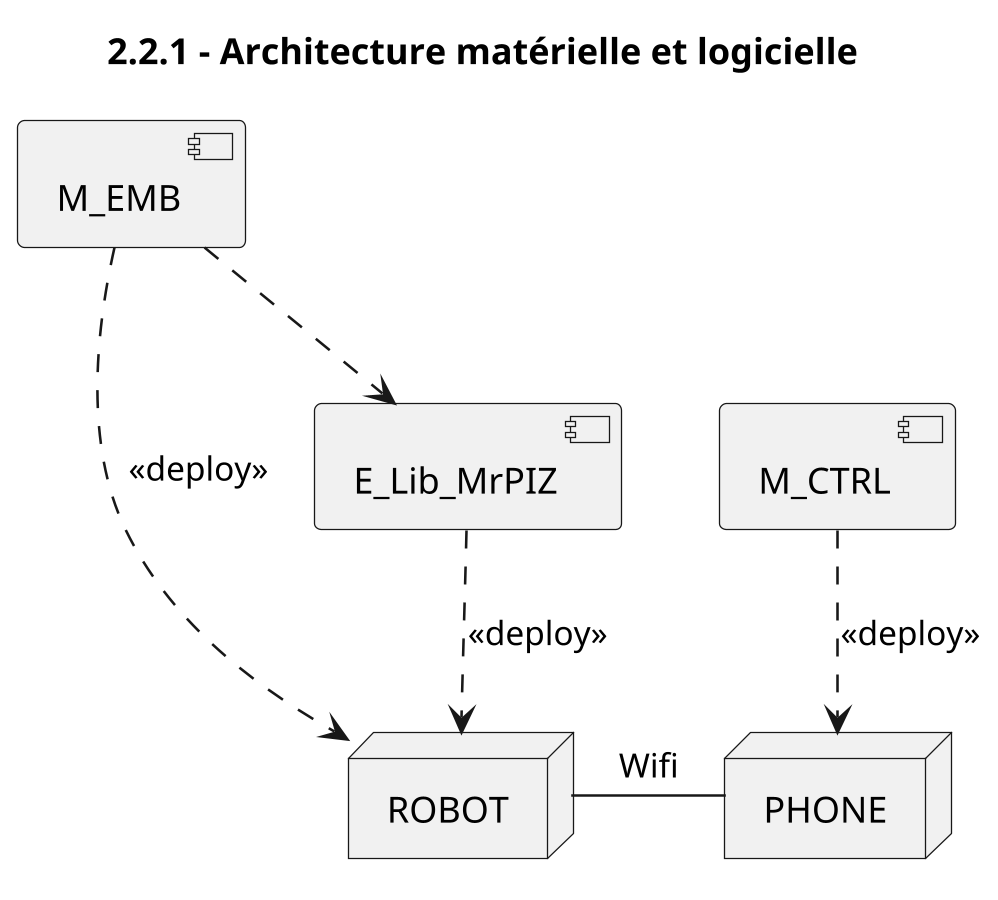 @startuml
title 2.2.1 - Architecture matérielle et logicielle
scale 1280*900
node ROBOT
node PHONE
ROBOT-r- PHONE: Wifi
[M_EMB] ..> [E_Lib_MrPIZ] 
[M_EMB] ..> ROBOT: <<deploy>>
[E_Lib_MrPIZ] ..> ROBOT: <<deploy>>
[M_CTRL] ..> PHONE: <<deploy>>
@enduml

